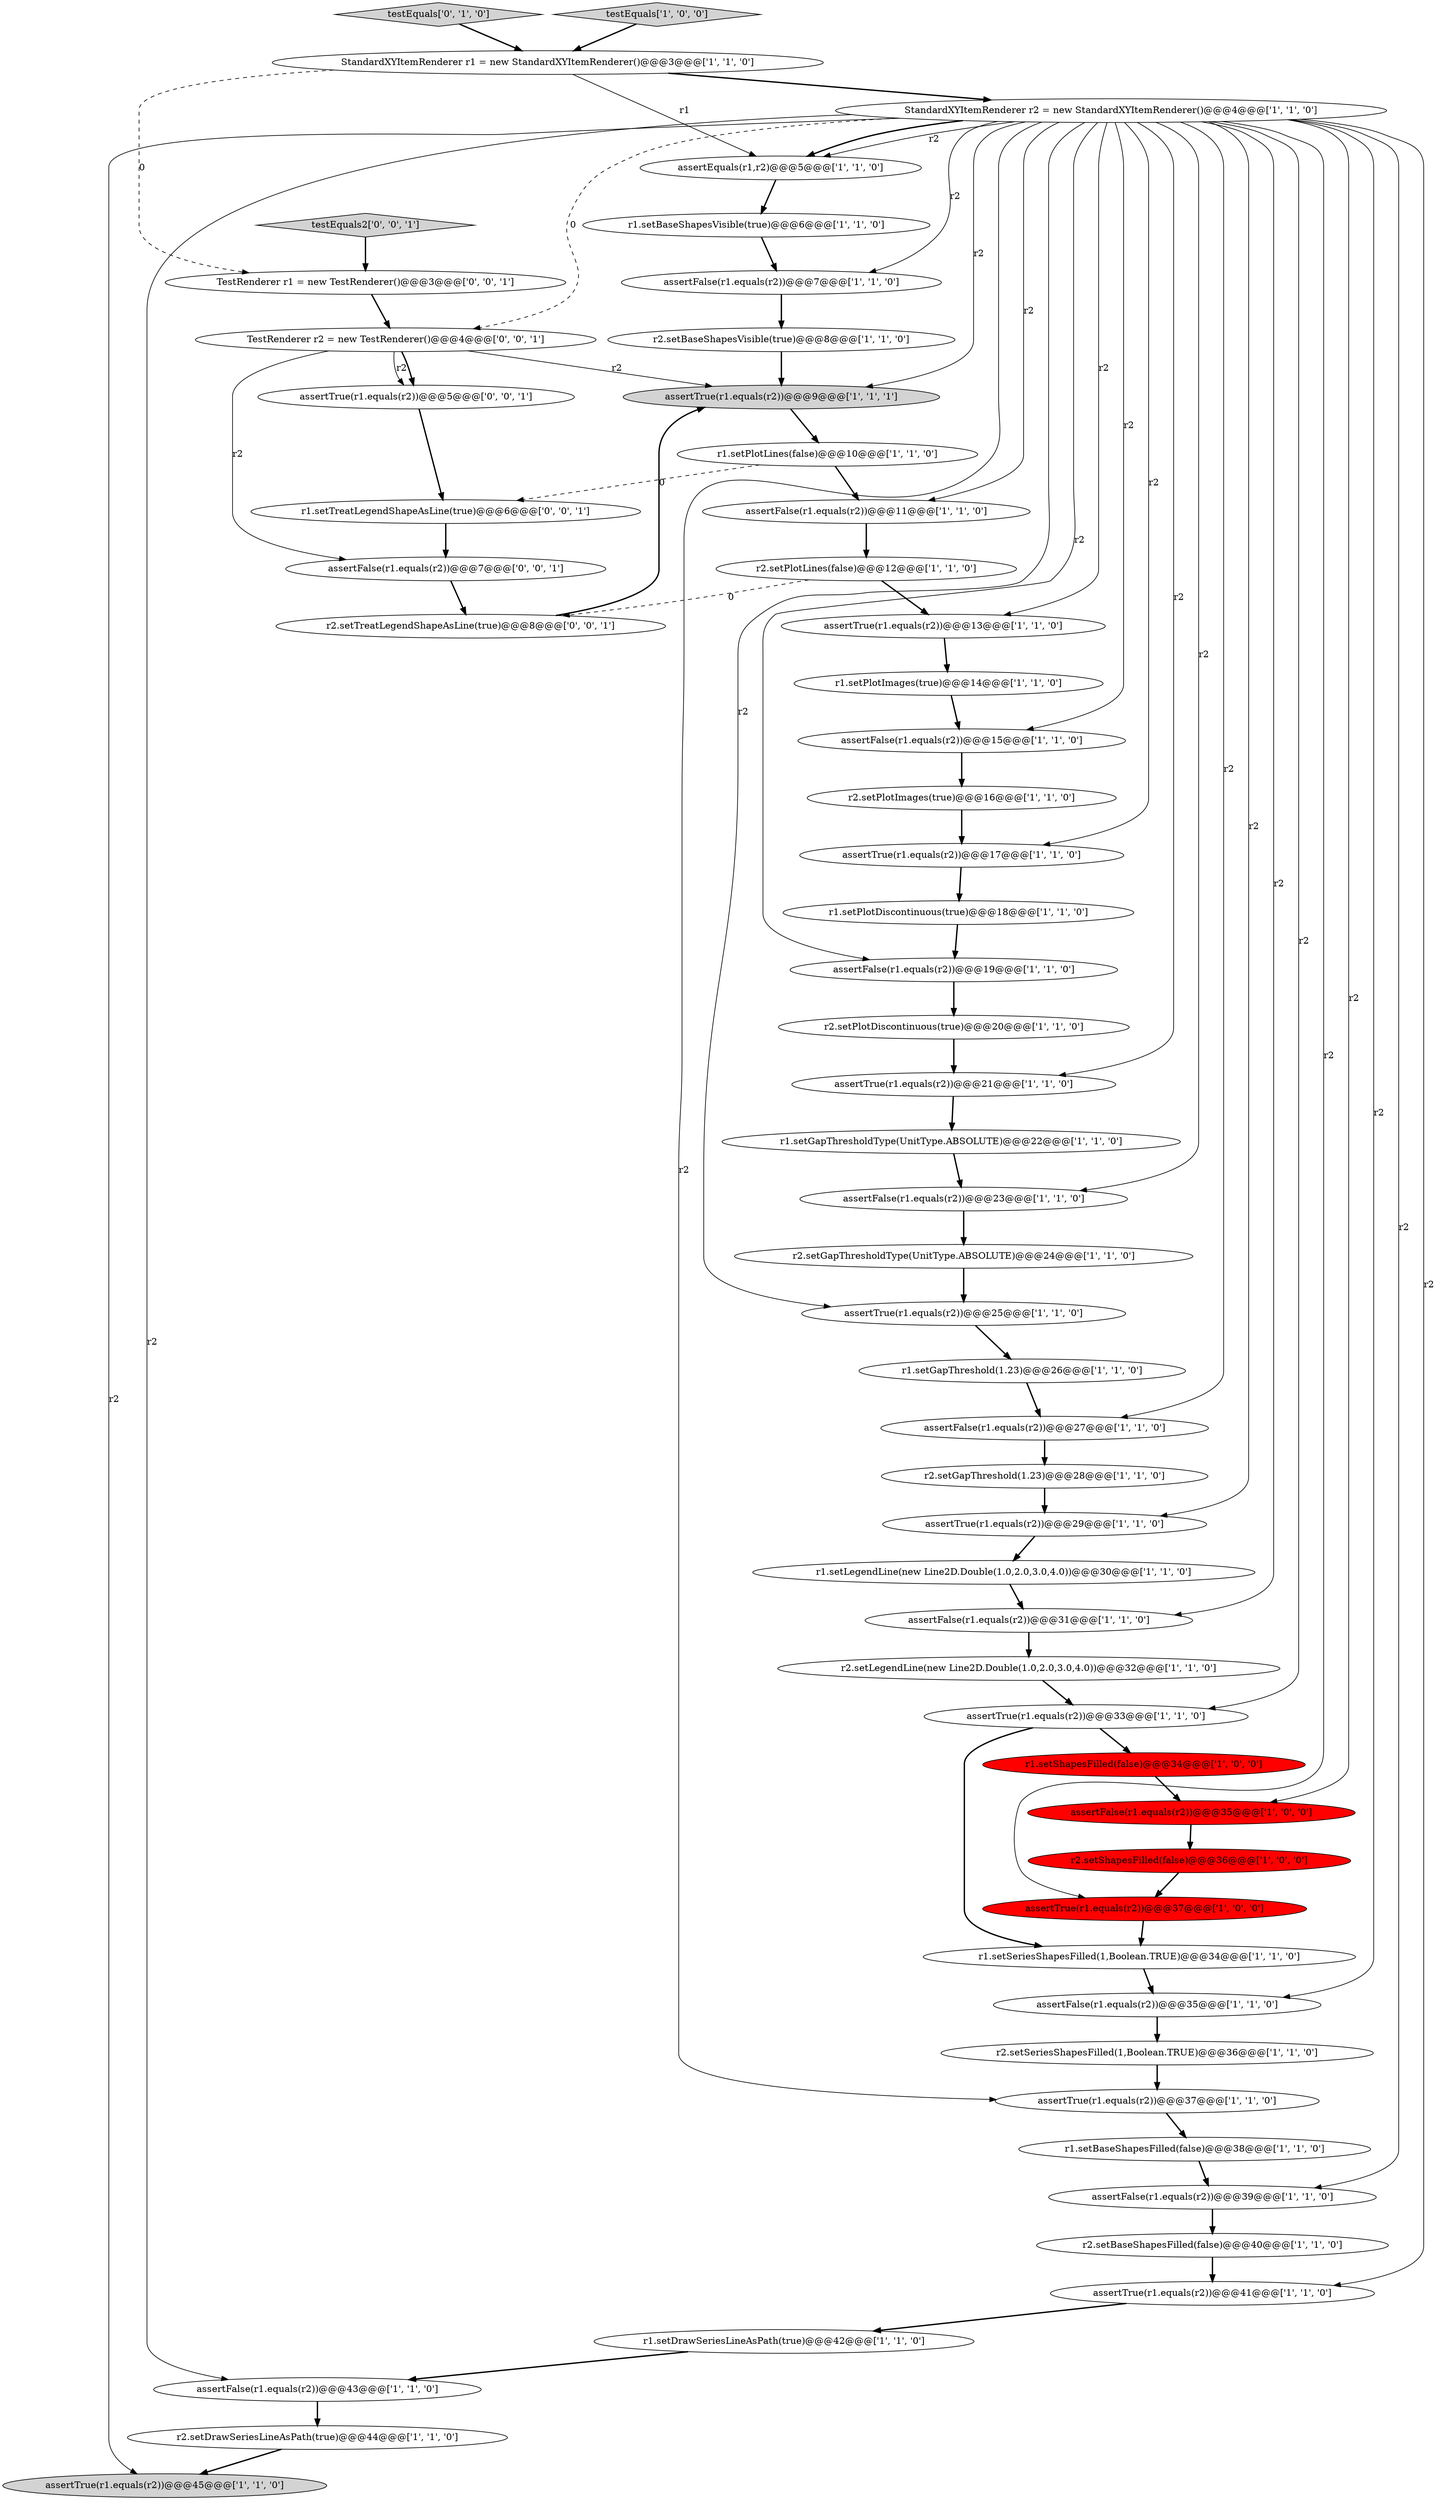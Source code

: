 digraph {
12 [style = filled, label = "assertTrue(r1.equals(r2))@@@45@@@['1', '1', '0']", fillcolor = lightgray, shape = ellipse image = "AAA0AAABBB1BBB"];
1 [style = filled, label = "StandardXYItemRenderer r1 = new StandardXYItemRenderer()@@@3@@@['1', '1', '0']", fillcolor = white, shape = ellipse image = "AAA0AAABBB1BBB"];
17 [style = filled, label = "r1.setLegendLine(new Line2D.Double(1.0,2.0,3.0,4.0))@@@30@@@['1', '1', '0']", fillcolor = white, shape = ellipse image = "AAA0AAABBB1BBB"];
27 [style = filled, label = "r2.setShapesFilled(false)@@@36@@@['1', '0', '0']", fillcolor = red, shape = ellipse image = "AAA1AAABBB1BBB"];
39 [style = filled, label = "r2.setLegendLine(new Line2D.Double(1.0,2.0,3.0,4.0))@@@32@@@['1', '1', '0']", fillcolor = white, shape = ellipse image = "AAA0AAABBB1BBB"];
13 [style = filled, label = "assertFalse(r1.equals(r2))@@@23@@@['1', '1', '0']", fillcolor = white, shape = ellipse image = "AAA0AAABBB1BBB"];
43 [style = filled, label = "r2.setDrawSeriesLineAsPath(true)@@@44@@@['1', '1', '0']", fillcolor = white, shape = ellipse image = "AAA0AAABBB1BBB"];
11 [style = filled, label = "assertFalse(r1.equals(r2))@@@15@@@['1', '1', '0']", fillcolor = white, shape = ellipse image = "AAA0AAABBB1BBB"];
8 [style = filled, label = "r1.setBaseShapesFilled(false)@@@38@@@['1', '1', '0']", fillcolor = white, shape = ellipse image = "AAA0AAABBB1BBB"];
50 [style = filled, label = "TestRenderer r2 = new TestRenderer()@@@4@@@['0', '0', '1']", fillcolor = white, shape = ellipse image = "AAA0AAABBB3BBB"];
36 [style = filled, label = "assertFalse(r1.equals(r2))@@@27@@@['1', '1', '0']", fillcolor = white, shape = ellipse image = "AAA0AAABBB1BBB"];
2 [style = filled, label = "StandardXYItemRenderer r2 = new StandardXYItemRenderer()@@@4@@@['1', '1', '0']", fillcolor = white, shape = ellipse image = "AAA0AAABBB1BBB"];
31 [style = filled, label = "assertTrue(r1.equals(r2))@@@25@@@['1', '1', '0']", fillcolor = white, shape = ellipse image = "AAA0AAABBB1BBB"];
9 [style = filled, label = "assertFalse(r1.equals(r2))@@@39@@@['1', '1', '0']", fillcolor = white, shape = ellipse image = "AAA0AAABBB1BBB"];
5 [style = filled, label = "r1.setPlotImages(true)@@@14@@@['1', '1', '0']", fillcolor = white, shape = ellipse image = "AAA0AAABBB1BBB"];
29 [style = filled, label = "assertFalse(r1.equals(r2))@@@19@@@['1', '1', '0']", fillcolor = white, shape = ellipse image = "AAA0AAABBB1BBB"];
35 [style = filled, label = "r2.setGapThresholdType(UnitType.ABSOLUTE)@@@24@@@['1', '1', '0']", fillcolor = white, shape = ellipse image = "AAA0AAABBB1BBB"];
45 [style = filled, label = "r1.setGapThreshold(1.23)@@@26@@@['1', '1', '0']", fillcolor = white, shape = ellipse image = "AAA0AAABBB1BBB"];
33 [style = filled, label = "r1.setDrawSeriesLineAsPath(true)@@@42@@@['1', '1', '0']", fillcolor = white, shape = ellipse image = "AAA0AAABBB1BBB"];
23 [style = filled, label = "assertTrue(r1.equals(r2))@@@9@@@['1', '1', '1']", fillcolor = lightgray, shape = ellipse image = "AAA0AAABBB1BBB"];
52 [style = filled, label = "assertTrue(r1.equals(r2))@@@5@@@['0', '0', '1']", fillcolor = white, shape = ellipse image = "AAA0AAABBB3BBB"];
41 [style = filled, label = "assertTrue(r1.equals(r2))@@@37@@@['1', '1', '0']", fillcolor = white, shape = ellipse image = "AAA0AAABBB1BBB"];
14 [style = filled, label = "assertTrue(r1.equals(r2))@@@41@@@['1', '1', '0']", fillcolor = white, shape = ellipse image = "AAA0AAABBB1BBB"];
55 [style = filled, label = "TestRenderer r1 = new TestRenderer()@@@3@@@['0', '0', '1']", fillcolor = white, shape = ellipse image = "AAA0AAABBB3BBB"];
21 [style = filled, label = "assertFalse(r1.equals(r2))@@@7@@@['1', '1', '0']", fillcolor = white, shape = ellipse image = "AAA0AAABBB1BBB"];
48 [style = filled, label = "testEquals['0', '1', '0']", fillcolor = lightgray, shape = diamond image = "AAA0AAABBB2BBB"];
4 [style = filled, label = "assertTrue(r1.equals(r2))@@@29@@@['1', '1', '0']", fillcolor = white, shape = ellipse image = "AAA0AAABBB1BBB"];
47 [style = filled, label = "r1.setSeriesShapesFilled(1,Boolean.TRUE)@@@34@@@['1', '1', '0']", fillcolor = white, shape = ellipse image = "AAA0AAABBB1BBB"];
24 [style = filled, label = "assertFalse(r1.equals(r2))@@@11@@@['1', '1', '0']", fillcolor = white, shape = ellipse image = "AAA0AAABBB1BBB"];
3 [style = filled, label = "r1.setBaseShapesVisible(true)@@@6@@@['1', '1', '0']", fillcolor = white, shape = ellipse image = "AAA0AAABBB1BBB"];
37 [style = filled, label = "r1.setPlotDiscontinuous(true)@@@18@@@['1', '1', '0']", fillcolor = white, shape = ellipse image = "AAA0AAABBB1BBB"];
26 [style = filled, label = "assertFalse(r1.equals(r2))@@@43@@@['1', '1', '0']", fillcolor = white, shape = ellipse image = "AAA0AAABBB1BBB"];
16 [style = filled, label = "r2.setBaseShapesFilled(false)@@@40@@@['1', '1', '0']", fillcolor = white, shape = ellipse image = "AAA0AAABBB1BBB"];
20 [style = filled, label = "r1.setGapThresholdType(UnitType.ABSOLUTE)@@@22@@@['1', '1', '0']", fillcolor = white, shape = ellipse image = "AAA0AAABBB1BBB"];
10 [style = filled, label = "r1.setPlotLines(false)@@@10@@@['1', '1', '0']", fillcolor = white, shape = ellipse image = "AAA0AAABBB1BBB"];
32 [style = filled, label = "assertFalse(r1.equals(r2))@@@31@@@['1', '1', '0']", fillcolor = white, shape = ellipse image = "AAA0AAABBB1BBB"];
51 [style = filled, label = "assertFalse(r1.equals(r2))@@@7@@@['0', '0', '1']", fillcolor = white, shape = ellipse image = "AAA0AAABBB3BBB"];
15 [style = filled, label = "r2.setPlotDiscontinuous(true)@@@20@@@['1', '1', '0']", fillcolor = white, shape = ellipse image = "AAA0AAABBB1BBB"];
53 [style = filled, label = "r2.setTreatLegendShapeAsLine(true)@@@8@@@['0', '0', '1']", fillcolor = white, shape = ellipse image = "AAA0AAABBB3BBB"];
7 [style = filled, label = "r2.setGapThreshold(1.23)@@@28@@@['1', '1', '0']", fillcolor = white, shape = ellipse image = "AAA0AAABBB1BBB"];
25 [style = filled, label = "assertTrue(r1.equals(r2))@@@33@@@['1', '1', '0']", fillcolor = white, shape = ellipse image = "AAA0AAABBB1BBB"];
18 [style = filled, label = "assertTrue(r1.equals(r2))@@@21@@@['1', '1', '0']", fillcolor = white, shape = ellipse image = "AAA0AAABBB1BBB"];
49 [style = filled, label = "r1.setTreatLegendShapeAsLine(true)@@@6@@@['0', '0', '1']", fillcolor = white, shape = ellipse image = "AAA0AAABBB3BBB"];
28 [style = filled, label = "r2.setBaseShapesVisible(true)@@@8@@@['1', '1', '0']", fillcolor = white, shape = ellipse image = "AAA0AAABBB1BBB"];
0 [style = filled, label = "r2.setSeriesShapesFilled(1,Boolean.TRUE)@@@36@@@['1', '1', '0']", fillcolor = white, shape = ellipse image = "AAA0AAABBB1BBB"];
54 [style = filled, label = "testEquals2['0', '0', '1']", fillcolor = lightgray, shape = diamond image = "AAA0AAABBB3BBB"];
19 [style = filled, label = "assertTrue(r1.equals(r2))@@@17@@@['1', '1', '0']", fillcolor = white, shape = ellipse image = "AAA0AAABBB1BBB"];
30 [style = filled, label = "r2.setPlotImages(true)@@@16@@@['1', '1', '0']", fillcolor = white, shape = ellipse image = "AAA0AAABBB1BBB"];
22 [style = filled, label = "r1.setShapesFilled(false)@@@34@@@['1', '0', '0']", fillcolor = red, shape = ellipse image = "AAA1AAABBB1BBB"];
34 [style = filled, label = "assertTrue(r1.equals(r2))@@@13@@@['1', '1', '0']", fillcolor = white, shape = ellipse image = "AAA0AAABBB1BBB"];
38 [style = filled, label = "testEquals['1', '0', '0']", fillcolor = lightgray, shape = diamond image = "AAA0AAABBB1BBB"];
40 [style = filled, label = "assertFalse(r1.equals(r2))@@@35@@@['1', '1', '0']", fillcolor = white, shape = ellipse image = "AAA0AAABBB1BBB"];
44 [style = filled, label = "assertTrue(r1.equals(r2))@@@37@@@['1', '0', '0']", fillcolor = red, shape = ellipse image = "AAA1AAABBB1BBB"];
6 [style = filled, label = "r2.setPlotLines(false)@@@12@@@['1', '1', '0']", fillcolor = white, shape = ellipse image = "AAA0AAABBB1BBB"];
42 [style = filled, label = "assertEquals(r1,r2)@@@5@@@['1', '1', '0']", fillcolor = white, shape = ellipse image = "AAA0AAABBB1BBB"];
46 [style = filled, label = "assertFalse(r1.equals(r2))@@@35@@@['1', '0', '0']", fillcolor = red, shape = ellipse image = "AAA1AAABBB1BBB"];
54->55 [style = bold, label=""];
29->15 [style = bold, label=""];
1->55 [style = dashed, label="0"];
25->22 [style = bold, label=""];
10->24 [style = bold, label=""];
41->8 [style = bold, label=""];
27->44 [style = bold, label=""];
2->4 [style = solid, label="r2"];
49->51 [style = bold, label=""];
51->53 [style = bold, label=""];
2->23 [style = solid, label="r2"];
50->51 [style = solid, label="r2"];
9->16 [style = bold, label=""];
2->21 [style = solid, label="r2"];
21->28 [style = bold, label=""];
2->18 [style = solid, label="r2"];
42->3 [style = bold, label=""];
10->49 [style = dashed, label="0"];
16->14 [style = bold, label=""];
2->40 [style = solid, label="r2"];
44->47 [style = bold, label=""];
48->1 [style = bold, label=""];
2->11 [style = solid, label="r2"];
35->31 [style = bold, label=""];
25->47 [style = bold, label=""];
22->46 [style = bold, label=""];
2->19 [style = solid, label="r2"];
2->9 [style = solid, label="r2"];
40->0 [style = bold, label=""];
37->29 [style = bold, label=""];
26->43 [style = bold, label=""];
2->32 [style = solid, label="r2"];
2->50 [style = dashed, label="0"];
6->53 [style = dashed, label="0"];
19->37 [style = bold, label=""];
2->41 [style = solid, label="r2"];
30->19 [style = bold, label=""];
18->20 [style = bold, label=""];
43->12 [style = bold, label=""];
23->10 [style = bold, label=""];
5->11 [style = bold, label=""];
39->25 [style = bold, label=""];
11->30 [style = bold, label=""];
20->13 [style = bold, label=""];
4->17 [style = bold, label=""];
6->34 [style = bold, label=""];
2->34 [style = solid, label="r2"];
2->42 [style = solid, label="r2"];
47->40 [style = bold, label=""];
2->13 [style = solid, label="r2"];
45->36 [style = bold, label=""];
7->4 [style = bold, label=""];
38->1 [style = bold, label=""];
33->26 [style = bold, label=""];
2->12 [style = solid, label="r2"];
0->41 [style = bold, label=""];
2->46 [style = solid, label="r2"];
50->23 [style = solid, label="r2"];
28->23 [style = bold, label=""];
2->44 [style = solid, label="r2"];
3->21 [style = bold, label=""];
53->23 [style = bold, label=""];
32->39 [style = bold, label=""];
1->2 [style = bold, label=""];
55->50 [style = bold, label=""];
50->52 [style = solid, label="r2"];
2->31 [style = solid, label="r2"];
2->26 [style = solid, label="r2"];
1->42 [style = solid, label="r1"];
52->49 [style = bold, label=""];
34->5 [style = bold, label=""];
2->25 [style = solid, label="r2"];
2->24 [style = solid, label="r2"];
17->32 [style = bold, label=""];
15->18 [style = bold, label=""];
50->52 [style = bold, label=""];
14->33 [style = bold, label=""];
2->36 [style = solid, label="r2"];
2->29 [style = solid, label="r2"];
36->7 [style = bold, label=""];
46->27 [style = bold, label=""];
8->9 [style = bold, label=""];
24->6 [style = bold, label=""];
13->35 [style = bold, label=""];
31->45 [style = bold, label=""];
2->42 [style = bold, label=""];
2->14 [style = solid, label="r2"];
}
